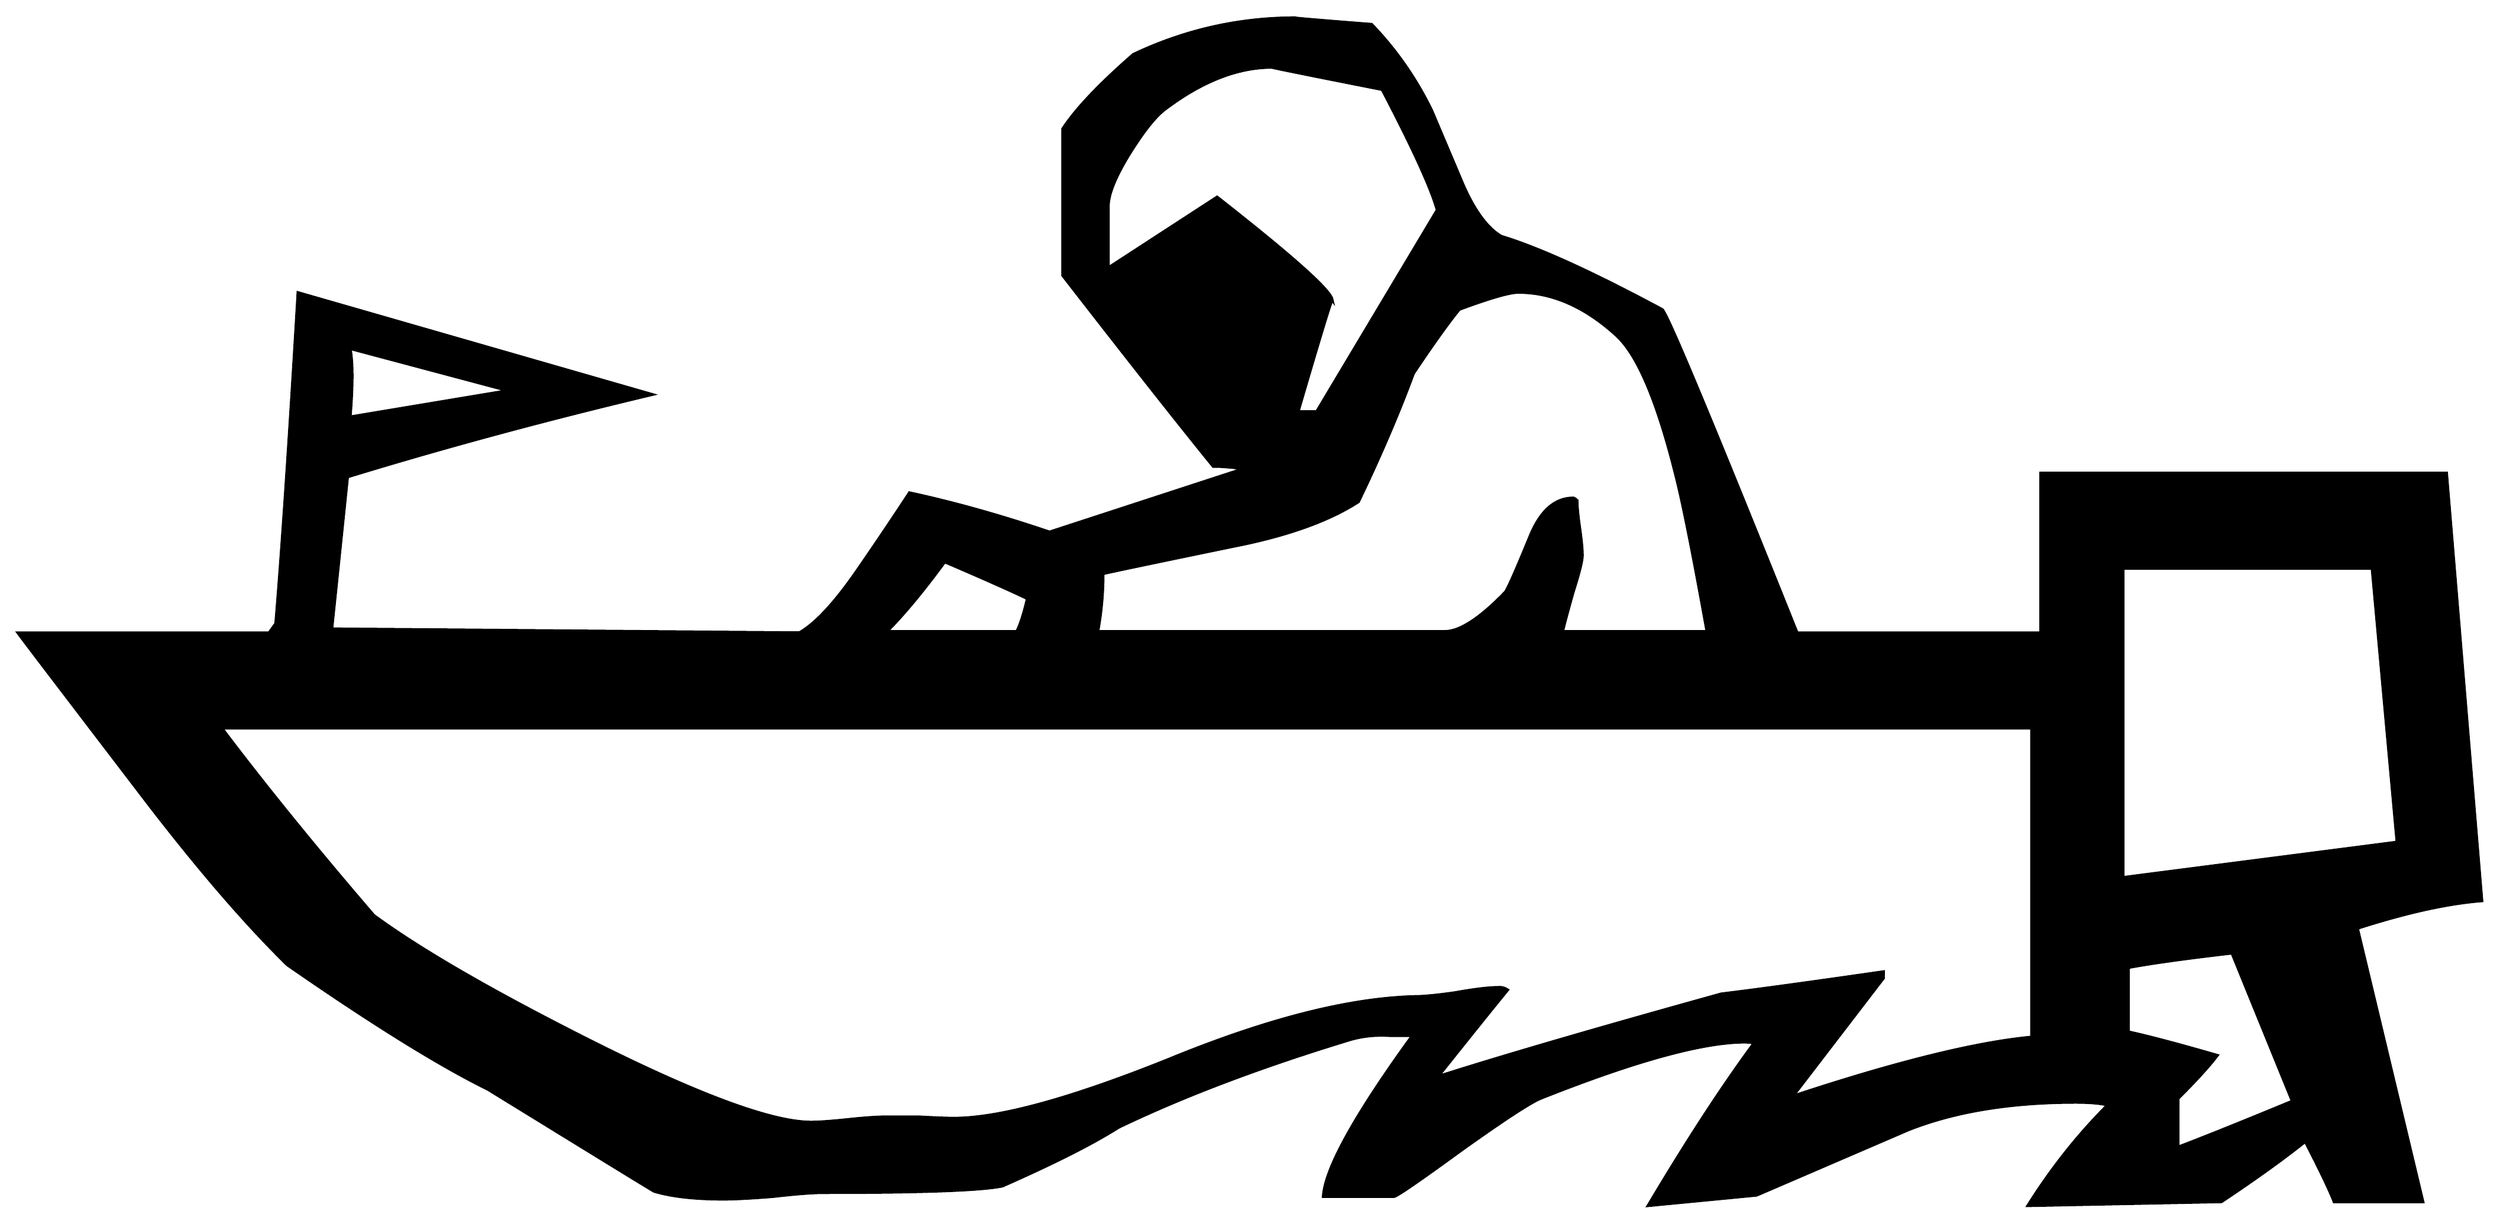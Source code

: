 


\begin{tikzpicture}[y=0.80pt, x=0.80pt, yscale=-1.0, xscale=1.0, inner sep=0pt, outer sep=0pt]
\begin{scope}[shift={(100.0,1649.0)},nonzero rule]
  \path[draw=.,fill=.,line width=1.600pt] (1964.0,-304.0) ..
    controls (1938.0,-302.0) and (1906.333,-295.0) ..
    (1869.0,-283.0) -- (1919.0,-74.0) -- (1851.0,-74.0) ..
    controls (1847.667,-82.667) and (1840.333,-98.0) ..
    (1829.0,-120.0) .. controls (1812.333,-106.667) and
    (1791.0,-91.333) .. (1765.0,-74.0) -- (1617.0,-71.0) ..
    controls (1635.0,-99.667) and (1655.333,-125.333) ..
    (1678.0,-148.0) .. controls (1672.0,-149.333) and
    (1664.0,-150.0) .. (1654.0,-150.0) .. controls
    (1604.0,-150.0) and (1561.333,-143.0) .. (1526.0,-129.0) ..
    controls (1487.333,-112.333) and (1448.667,-95.667) ..
    (1410.0,-79.0) .. controls (1389.333,-77.0) and (1361.667,-74.333)
    .. (1327.0,-71.0) .. controls (1356.333,-120.333) and
    (1383.0,-161.333) .. (1407.0,-194.0) .. controls
    (1407.667,-194.0) and (1408.0,-194.333) .. (1408.0,-195.0) ..
    controls (1406.667,-195.667) and (1404.333,-196.0) ..
    (1401.0,-196.0) .. controls (1369.0,-196.0) and
    (1317.0,-181.667) .. (1245.0,-153.0) .. controls
    (1237.0,-149.667) and (1216.667,-136.333) .. (1184.0,-113.0) ..
    controls (1152.0,-89.667) and (1135.0,-78.0) .. (1133.0,-78.0)
    -- (1079.0,-78.0) .. controls (1080.333,-99.333) and
    (1103.0,-140.333) .. (1147.0,-201.0) -- (1130.0,-201.0) ..
    controls (1119.333,-201.667) and (1109.333,-200.667) ..
    (1100.0,-198.0) .. controls (1032.0,-177.333) and
    (973.0,-155.0) .. (923.0,-131.0) .. controls (903.0,-118.333)
    and (873.333,-103.333) .. (834.0,-86.0) .. controls
    (818.0,-82.667) and (772.667,-81.0) .. (698.0,-81.0) .. controls
    (689.333,-81.0) and (676.333,-80.0) .. (659.0,-78.0) .. controls
    (642.333,-76.667) and (629.667,-76.0) .. (621.0,-76.0) .. controls
    (599.0,-76.0) and (581.333,-78.0) .. (568.0,-82.0) .. controls
    (566.667,-82.667) and (524.333,-108.667) .. (441.0,-160.0) ..
    controls (404.333,-178.0) and (353.333,-209.667) .. (288.0,-255.0)
    .. controls (256.667,-285.667) and (221.0,-327.0) ..
    (181.0,-379.0) .. controls (116.333,-463.667) and (83.333,-507.0)
    .. (82.0,-509.0) -- (274.0,-509.0) -- (279.0,-516.0) ..
    controls (283.667,-572.0) and (289.333,-656.333) .. (296.0,-769.0)
    -- (567.0,-691.0) .. controls (485.667,-671.667) and
    (408.0,-650.667) .. (334.0,-628.0) .. controls (331.333,-602.0)
    and (327.333,-563.333) .. (322.0,-512.0) -- (679.0,-509.0) ..
    controls (691.667,-516.333) and (706.667,-532.667) .. (724.0,-558.0)
    .. controls (737.333,-577.333) and (750.333,-596.667) ..
    (763.0,-616.0) .. controls (797.0,-608.667) and (832.667,-598.667)
    .. (870.0,-586.0) -- (1017.0,-634.0) .. controls
    (1015.667,-634.667) and (1009.667,-635.333) .. (999.0,-636.0) --
    (995.0,-636.0) .. controls (969.0,-668.0) and (930.667,-716.667)
    .. (880.0,-782.0) -- (880.0,-894.0) .. controls
    (890.0,-909.333) and (908.0,-928.333) .. (934.0,-951.0) ..
    controls (973.333,-969.667) and (1014.667,-979.0) ..
    (1058.0,-979.0) .. controls (1054.0,-979.0) and
    (1073.333,-977.333) .. (1116.0,-974.0) .. controls
    (1134.667,-954.667) and (1150.0,-932.667) .. (1162.0,-908.0) ..
    controls (1169.333,-890.667) and (1176.667,-873.333) ..
    (1184.0,-856.0) .. controls (1193.333,-833.333) and
    (1203.667,-818.667) .. (1215.0,-812.0) .. controls
    (1243.667,-803.333) and (1284.667,-784.667) .. (1338.0,-756.0) ..
    controls (1342.0,-752.667) and (1376.333,-670.333) ..
    (1441.0,-509.0) -- (1627.0,-509.0) -- (1627.0,-631.0) --
    (1937.0,-631.0) -- (1964.0,-304.0) -- cycle(1899.0,-349.0)
    -- (1880.0,-558.0) -- (1690.0,-558.0) -- (1690.0,-322.0) --
    (1899.0,-349.0) -- cycle(1819.0,-151.0) -- (1773.0,-264.0)
    .. controls (1738.333,-260.0) and (1712.0,-256.333) ..
    (1694.0,-253.0) -- (1694.0,-204.0) .. controls
    (1709.333,-200.667) and (1732.0,-194.667) .. (1762.0,-186.0) ..
    controls (1756.0,-178.0) and (1746.0,-167.0) ..
    (1732.0,-153.0) -- (1732.0,-116.0) .. controls
    (1751.333,-123.333) and (1780.333,-135.0) .. (1819.0,-151.0) --
    cycle(1166.0,-832.0) .. controls (1161.333,-848.667) and
    (1147.333,-879.333) .. (1124.0,-924.0) .. controls
    (1066.667,-935.333) and (1038.667,-941.0) .. (1040.0,-941.0) ..
    controls (1013.333,-941.0) and (985.667,-930.0) ..
    (957.0,-908.0) .. controls (949.667,-902.0) and (940.667,-890.333)
    .. (930.0,-873.0) .. controls (920.0,-856.333) and
    (915.0,-843.667) .. (915.0,-835.0) -- (915.0,-788.0) --
    (998.0,-842.0) .. controls (1056.667,-796.0) and
    (1086.0,-769.667) .. (1086.0,-763.0) .. controls
    (1086.0,-765.667) and (1077.333,-737.333) .. (1060.0,-678.0) --
    (1074.0,-678.0) -- (1166.0,-832.0) -- cycle(1372.0,-510.0)
    .. controls (1361.333,-569.333) and (1353.333,-609.333) ..
    (1348.0,-630.0) .. controls (1334.0,-686.0) and
    (1319.0,-721.333) .. (1303.0,-736.0) .. controls
    (1279.0,-758.0) and (1254.0,-769.0) .. (1228.0,-769.0) ..
    controls (1221.333,-769.0) and (1206.333,-764.667) ..
    (1183.0,-756.0) .. controls (1174.333,-745.333) and
    (1162.667,-729.0) .. (1148.0,-707.0) .. controls
    (1136.667,-676.333) and (1122.667,-643.667) .. (1106.0,-609.0) ..
    controls (1083.333,-594.333) and (1051.667,-583.0) ..
    (1011.0,-575.0) .. controls (949.667,-562.333) and
    (916.333,-555.333) .. (911.0,-554.0) .. controls (911.0,-539.333)
    and (909.667,-524.667) .. (907.0,-510.0) -- (1172.0,-510.0) ..
    controls (1183.333,-510.0) and (1198.667,-520.0) ..
    (1218.0,-540.0) .. controls (1220.0,-542.667) and
    (1226.333,-557.0) .. (1237.0,-583.0) .. controls
    (1245.0,-602.333) and (1256.0,-612.0) .. (1270.0,-612.0) ..
    controls (1270.667,-612.0) and (1271.667,-611.333) ..
    (1273.0,-610.0) .. controls (1273.0,-605.333) and
    (1273.667,-598.333) .. (1275.0,-589.0) .. controls
    (1276.333,-579.667) and (1277.0,-572.667) .. (1277.0,-568.0) ..
    controls (1277.0,-564.0) and (1274.667,-554.667) ..
    (1270.0,-540.0) .. controls (1265.333,-523.333) and
    (1262.667,-513.333) .. (1262.0,-510.0) -- (1372.0,-510.0) --
    cycle(853.0,-535.0) .. controls (839.0,-541.667) and
    (818.0,-551.0) .. (790.0,-563.0) .. controls (773.333,-540.333)
    and (758.667,-522.667) .. (746.0,-510.0) -- (845.0,-510.0) ..
    controls (847.667,-515.333) and (850.333,-523.667) .. (853.0,-535.0)
    -- cycle(1620.0,-200.0) -- (1620.0,-436.0) -- (238.0,-436.0)
    .. controls (270.667,-392.667) and (309.333,-345.0) ..
    (354.0,-293.0) .. controls (389.333,-267.0) and (444.0,-235.333)
    .. (518.0,-198.0) .. controls (601.333,-156.0) and
    (658.0,-135.0) .. (688.0,-135.0) .. controls (694.0,-135.0)
    and (703.333,-135.667) .. (716.0,-137.0) .. controls
    (728.667,-138.333) and (738.0,-139.0) .. (744.0,-139.0) ..
    controls (750.0,-139.0) and (759.0,-139.0) .. (771.0,-139.0)
    .. controls (783.0,-138.333) and (791.667,-138.0) ..
    (797.0,-138.0) .. controls (831.667,-138.0) and (886.333,-153.0)
    .. (961.0,-183.0) .. controls (1035.667,-213.667) and
    (1098.333,-229.667) .. (1149.0,-231.0) .. controls
    (1155.667,-231.0) and (1166.0,-232.0) .. (1180.0,-234.0) ..
    controls (1194.667,-236.667) and (1206.0,-238.0) ..
    (1214.0,-238.0) .. controls (1216.0,-238.0) and
    (1218.0,-237.333) .. (1220.0,-236.0) .. controls
    (1208.0,-221.333) and (1190.333,-199.333) .. (1167.0,-170.0) ..
    controls (1215.0,-185.333) and (1287.0,-206.333) ..
    (1383.0,-233.0) .. controls (1410.333,-236.333) and
    (1451.667,-242.0) .. (1507.0,-250.0) -- (1507.0,-245.0) ..
    controls (1491.667,-225.0) and (1468.667,-195.0) ..
    (1438.0,-155.0) .. controls (1516.667,-181.0) and
    (1577.333,-196.0) .. (1620.0,-200.0) -- cycle(456.0,-694.0) --
    (336.0,-726.0) .. controls (338.0,-715.333) and (338.0,-698.0)
    .. (336.0,-674.0) -- (456.0,-694.0) -- cycle;
\end{scope}

\end{tikzpicture}

